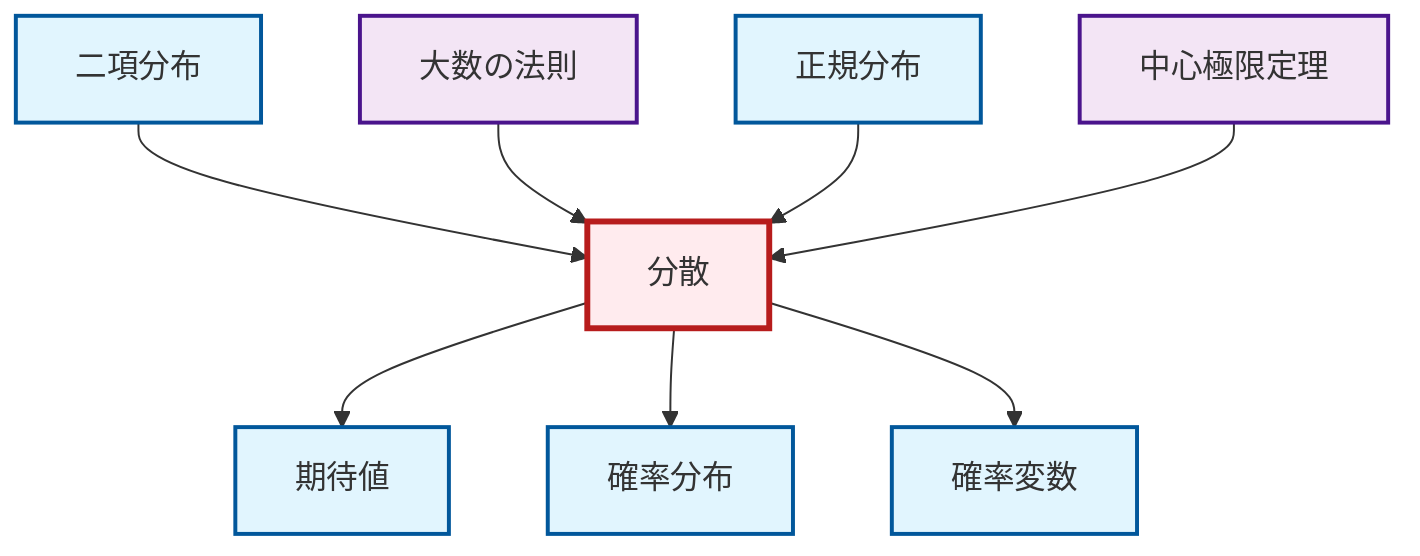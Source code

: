 graph TD
    classDef definition fill:#e1f5fe,stroke:#01579b,stroke-width:2px
    classDef theorem fill:#f3e5f5,stroke:#4a148c,stroke-width:2px
    classDef axiom fill:#fff3e0,stroke:#e65100,stroke-width:2px
    classDef example fill:#e8f5e9,stroke:#1b5e20,stroke-width:2px
    classDef current fill:#ffebee,stroke:#b71c1c,stroke-width:3px
    def-variance["分散"]:::definition
    def-random-variable["確率変数"]:::definition
    thm-central-limit["中心極限定理"]:::theorem
    def-expectation["期待値"]:::definition
    def-probability-distribution["確率分布"]:::definition
    def-normal-distribution["正規分布"]:::definition
    def-binomial-distribution["二項分布"]:::definition
    thm-law-of-large-numbers["大数の法則"]:::theorem
    def-variance --> def-expectation
    def-binomial-distribution --> def-variance
    def-variance --> def-probability-distribution
    thm-law-of-large-numbers --> def-variance
    def-normal-distribution --> def-variance
    def-variance --> def-random-variable
    thm-central-limit --> def-variance
    class def-variance current